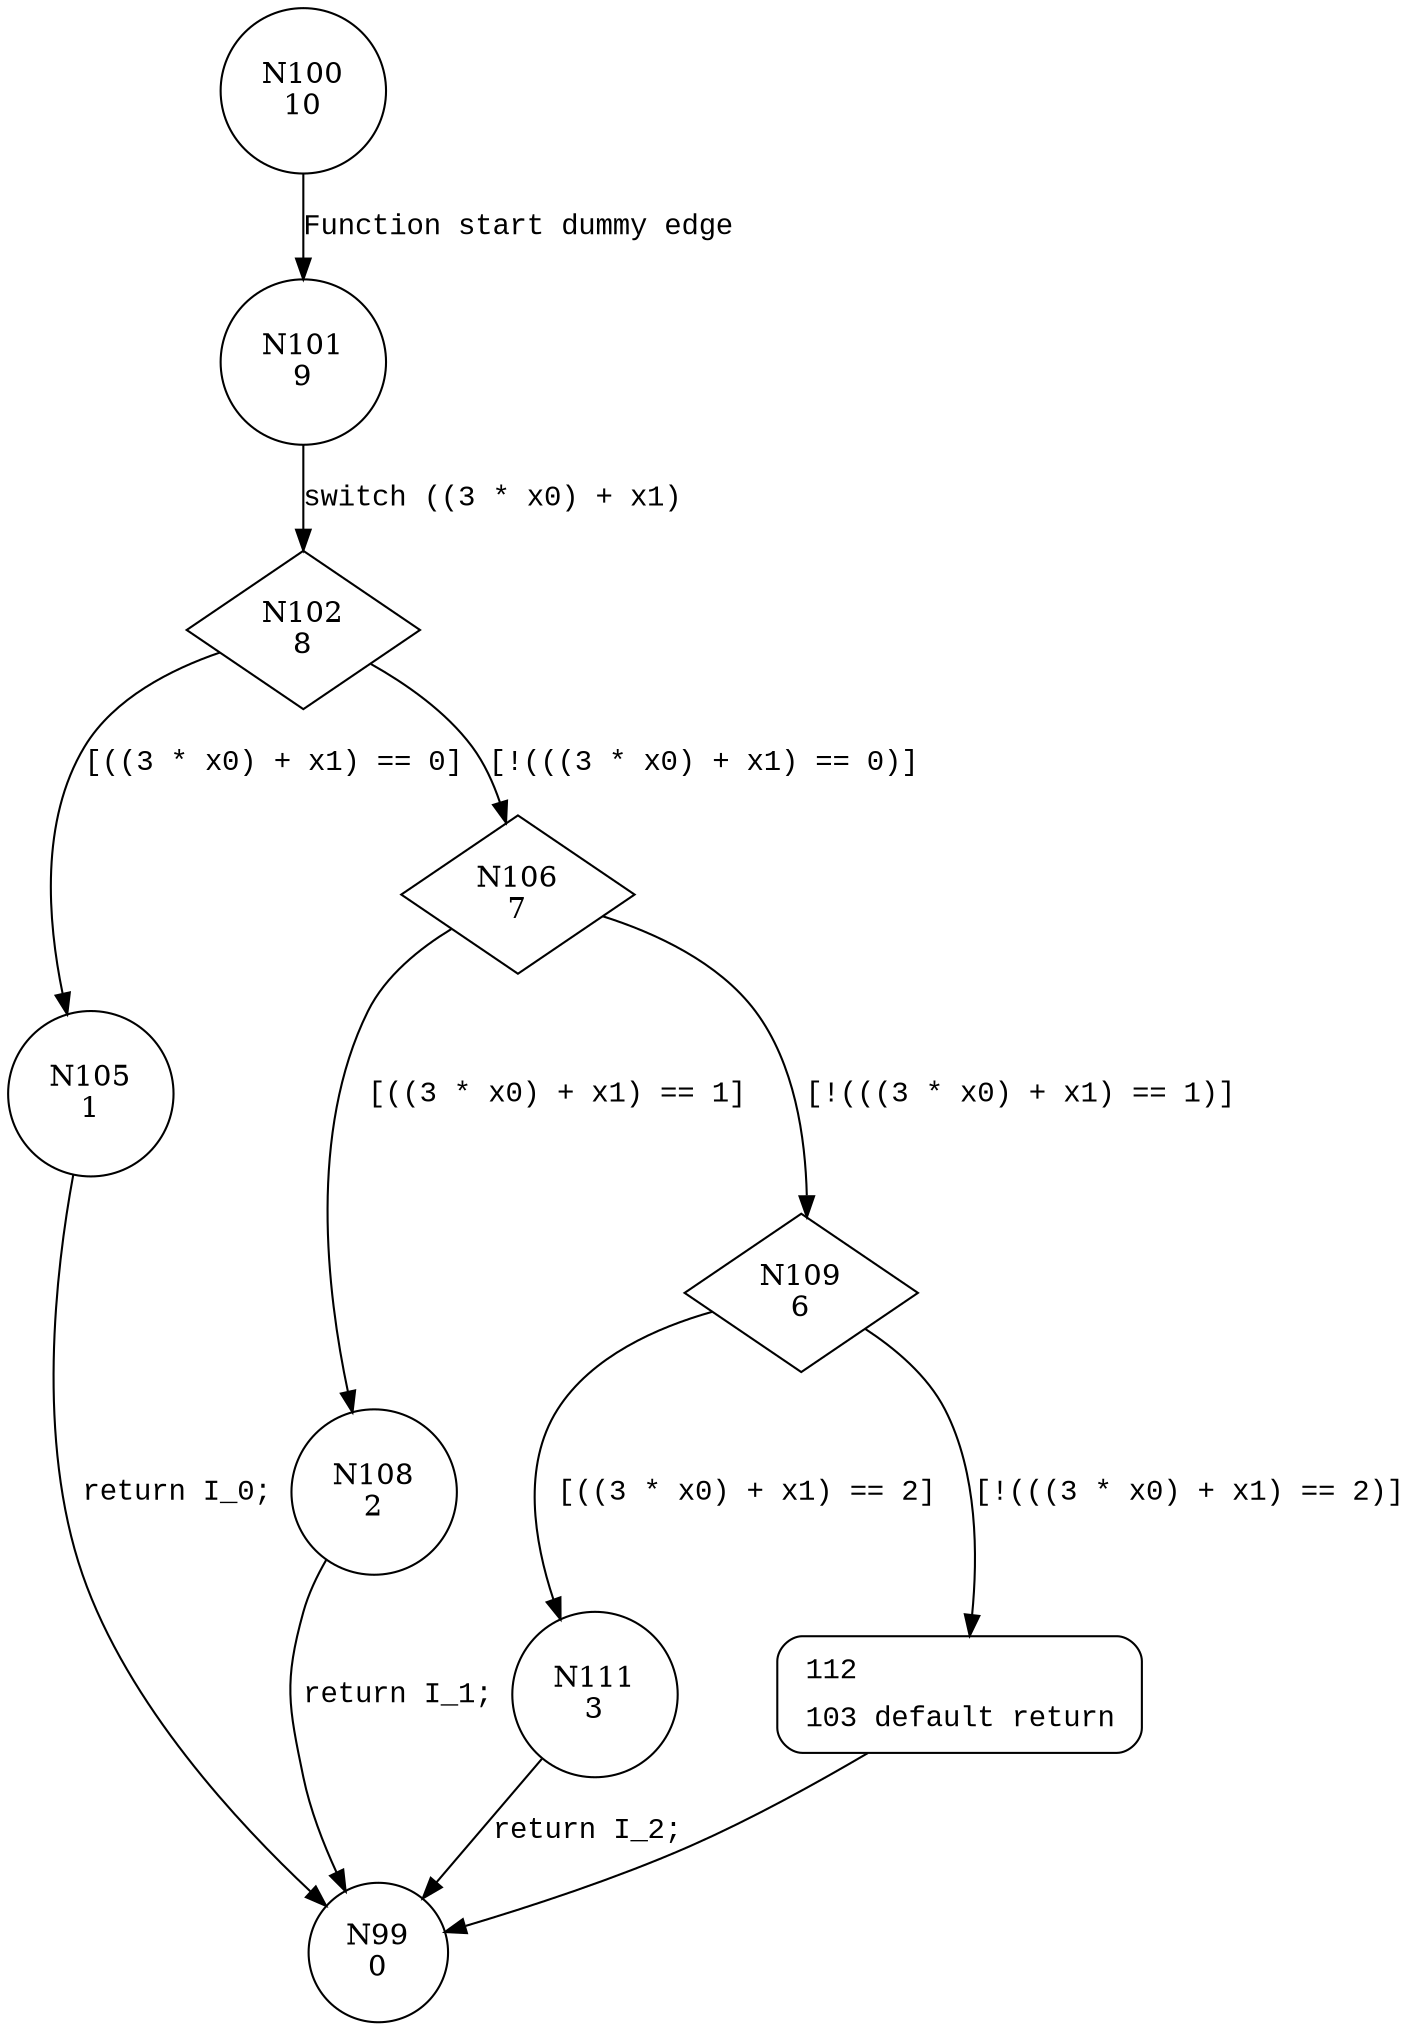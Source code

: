 digraph getI {
100 [shape="circle" label="N100\n10"]
101 [shape="circle" label="N101\n9"]
102 [shape="diamond" label="N102\n8"]
105 [shape="circle" label="N105\n1"]
106 [shape="diamond" label="N106\n7"]
108 [shape="circle" label="N108\n2"]
109 [shape="diamond" label="N109\n6"]
111 [shape="circle" label="N111\n3"]
112 [shape="circle" label="N112\n5"]
99 [shape="circle" label="N99\n0"]
112 [style="filled,bold" penwidth="1" fillcolor="white" fontname="Courier New" shape="Mrecord" label=<<table border="0" cellborder="0" cellpadding="3" bgcolor="white"><tr><td align="right">112</td><td align="left"></td></tr><tr><td align="right">103</td><td align="left">default return</td></tr></table>>]
112 -> 99[label=""]
100 -> 101 [label="Function start dummy edge" fontname="Courier New"]
102 -> 105 [label="[((3 * x0) + x1) == 0]" fontname="Courier New"]
102 -> 106 [label="[!(((3 * x0) + x1) == 0)]" fontname="Courier New"]
106 -> 108 [label="[((3 * x0) + x1) == 1]" fontname="Courier New"]
106 -> 109 [label="[!(((3 * x0) + x1) == 1)]" fontname="Courier New"]
109 -> 111 [label="[((3 * x0) + x1) == 2]" fontname="Courier New"]
109 -> 112 [label="[!(((3 * x0) + x1) == 2)]" fontname="Courier New"]
111 -> 99 [label="return I_2;" fontname="Courier New"]
105 -> 99 [label="return I_0;" fontname="Courier New"]
101 -> 102 [label="switch ((3 * x0) + x1)" fontname="Courier New"]
108 -> 99 [label="return I_1;" fontname="Courier New"]
}